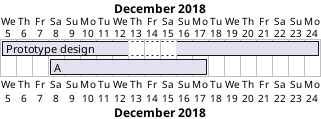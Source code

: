 {
  "sha1": "t1zpcpzeki7fy65lkvxsba2vq8cn5n0",
  "insertion": {
    "when": "2024-08-28T16:43:33.579Z",
    "url": "https://github.com/plantuml/plantuml/issues/1838",
    "user": "plantuml@gmail.com"
  }
}
@startgantt
Project starts the 5th of december 2018
[Prototype design] lasts 17 days
[A] lasts 10 days and starts 2018/12/8
[Prototype design] pauses from 2018/12/13 to 2 days before [A]'s end
@endgantt
